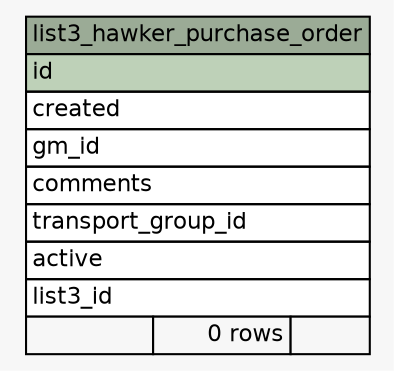 // dot 2.38.0 on Linux 4.4.84-boot2docker
// SchemaSpy rev 590
digraph "list3_hawker_purchase_order" {
  graph [
    rankdir="RL"
    bgcolor="#f7f7f7"
    nodesep="0.18"
    ranksep="0.46"
    fontname="Helvetica"
    fontsize="11"
  ];
  node [
    fontname="Helvetica"
    fontsize="11"
    shape="plaintext"
  ];
  edge [
    arrowsize="0.8"
  ];
  "list3_hawker_purchase_order" [
    label=<
    <TABLE BORDER="0" CELLBORDER="1" CELLSPACING="0" BGCOLOR="#ffffff">
      <TR><TD COLSPAN="3" BGCOLOR="#9bab96" ALIGN="CENTER">list3_hawker_purchase_order</TD></TR>
      <TR><TD PORT="id" COLSPAN="3" BGCOLOR="#bed1b8" ALIGN="LEFT">id</TD></TR>
      <TR><TD PORT="created" COLSPAN="3" ALIGN="LEFT">created</TD></TR>
      <TR><TD PORT="gm_id" COLSPAN="3" ALIGN="LEFT">gm_id</TD></TR>
      <TR><TD PORT="comments" COLSPAN="3" ALIGN="LEFT">comments</TD></TR>
      <TR><TD PORT="transport_group_id" COLSPAN="3" ALIGN="LEFT">transport_group_id</TD></TR>
      <TR><TD PORT="active " COLSPAN="3" ALIGN="LEFT">active </TD></TR>
      <TR><TD PORT="list3_id" COLSPAN="3" ALIGN="LEFT">list3_id</TD></TR>
      <TR><TD ALIGN="LEFT" BGCOLOR="#f7f7f7">  </TD><TD ALIGN="RIGHT" BGCOLOR="#f7f7f7">0 rows</TD><TD ALIGN="RIGHT" BGCOLOR="#f7f7f7">  </TD></TR>
    </TABLE>>
    URL="tables/list3_hawker_purchase_order.html"
    tooltip="list3_hawker_purchase_order"
  ];
}
